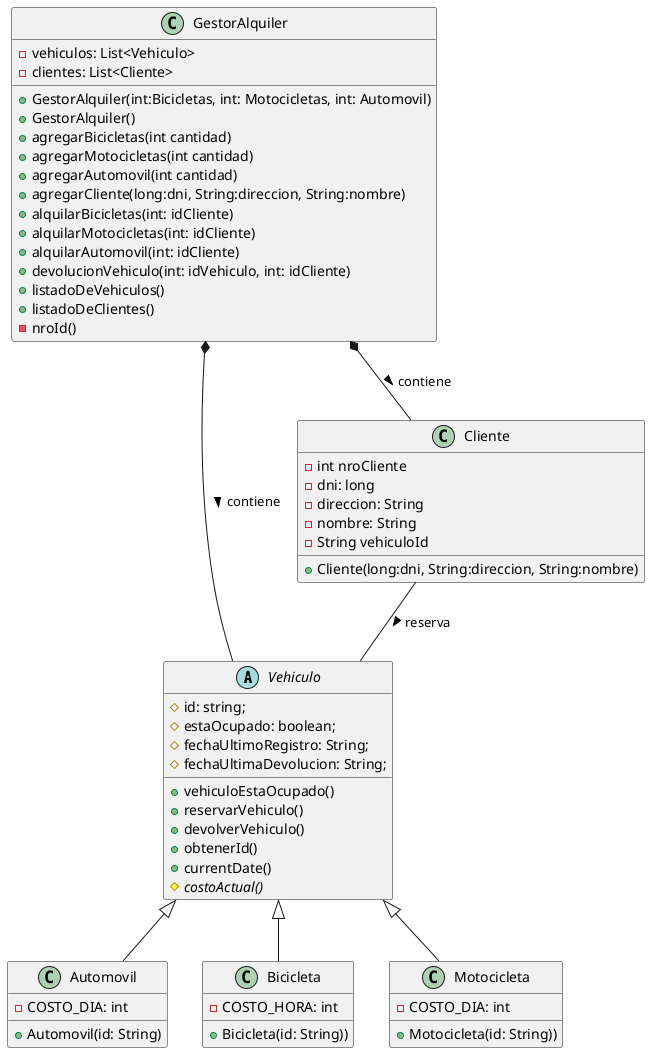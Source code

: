 @startuml

abstract        Vehiculo
class           Cliente
class           Automovil
class           Bicicleta
class           Motocicleta
class           GestorAlquiler

Vehiculo <|-- Bicicleta
Vehiculo <|-- Automovil
Vehiculo <|-- Motocicleta
GestorAlquiler *-- Cliente :> contiene
GestorAlquiler *-- Vehiculo :> contiene
Cliente -- Vehiculo :> reserva

class Cliente{
     - int nroCliente
     - dni: long
     - direccion: String
     - nombre: String
     - String vehiculoId
     + Cliente(long:dni, String:direccion, String:nombre)
}

class GestorAlquiler{
    - vehiculos: List<Vehiculo>
    - clientes: List<Cliente>
    + GestorAlquiler(int:Bicicletas, int: Motocicletas, int: Automovil)
    + GestorAlquiler()
    + agregarBicicletas(int cantidad)
    + agregarMotocicletas(int cantidad)
    + agregarAutomovil(int cantidad)
    + agregarCliente(long:dni, String:direccion, String:nombre)
    + alquilarBicicletas(int: idCliente)
    + alquilarMotocicletas(int: idCliente)
    + alquilarAutomovil(int: idCliente)
    + devolucionVehiculo(int: idVehiculo, int: idCliente)
    + listadoDeVehiculos()
    + listadoDeClientes()
    - nroId()
}

abstract Vehiculo{
     #  id: string;
     #  estaOcupado: boolean;
     #  fechaUltimoRegistro: String;
     #  fechaUltimaDevolucion: String;
     +  vehiculoEstaOcupado()
     +  reservarVehiculo()
     +  devolverVehiculo()
     +  obtenerId()
     +  currentDate()
     #  {abstract} costoActual()
}

class Automovil{
     - COSTO_DIA: int
     + Automovil(id: String)
}

class Bicicleta{
     - COSTO_HORA: int
     + Bicicleta(id: String))
}

class Motocicleta{
     - COSTO_DIA: int
     + Motocicleta(id: String))
}

@enduml